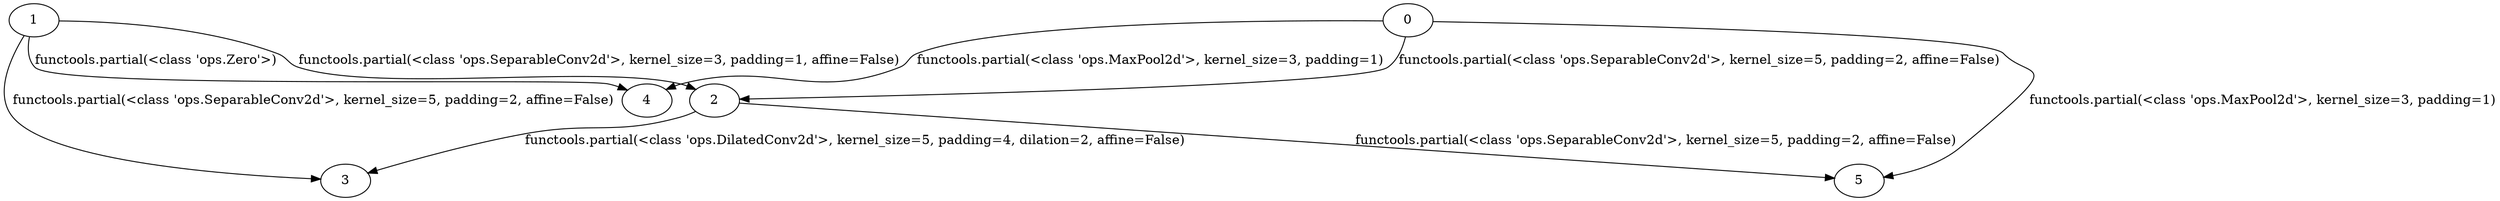 digraph normal_cell_22 {
	0 -> 2 [label="functools.partial(<class 'ops.SeparableConv2d'>, kernel_size=5, padding=2, affine=False)"]
	1 -> 2 [label="functools.partial(<class 'ops.SeparableConv2d'>, kernel_size=3, padding=1, affine=False)"]
	1 -> 3 [label="functools.partial(<class 'ops.SeparableConv2d'>, kernel_size=5, padding=2, affine=False)"]
	2 -> 3 [label="functools.partial(<class 'ops.DilatedConv2d'>, kernel_size=5, padding=4, dilation=2, affine=False)"]
	1 -> 4 [label="functools.partial(<class 'ops.Zero'>)"]
	0 -> 4 [label="functools.partial(<class 'ops.MaxPool2d'>, kernel_size=3, padding=1)"]
	2 -> 5 [label="functools.partial(<class 'ops.SeparableConv2d'>, kernel_size=5, padding=2, affine=False)"]
	0 -> 5 [label="functools.partial(<class 'ops.MaxPool2d'>, kernel_size=3, padding=1)"]
}

